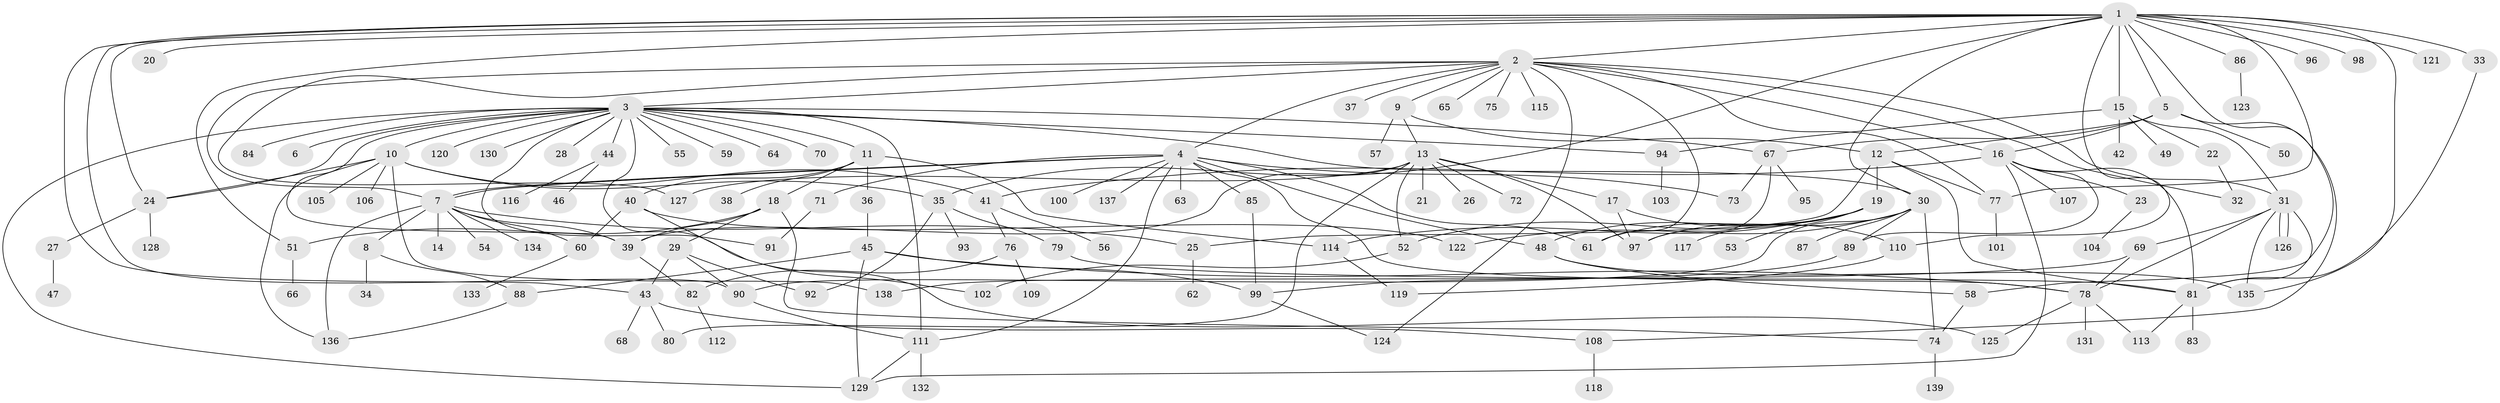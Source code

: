 // coarse degree distribution, {17: 0.009345794392523364, 20: 0.009345794392523364, 22: 0.009345794392523364, 13: 0.009345794392523364, 9: 0.018691588785046728, 1: 0.4672897196261682, 10: 0.018691588785046728, 3: 0.14018691588785046, 7: 0.037383177570093455, 6: 0.018691588785046728, 8: 0.028037383177570093, 5: 0.04672897196261682, 2: 0.14018691588785046, 4: 0.04672897196261682}
// Generated by graph-tools (version 1.1) at 2025/23/03/03/25 07:23:53]
// undirected, 139 vertices, 209 edges
graph export_dot {
graph [start="1"]
  node [color=gray90,style=filled];
  1;
  2;
  3;
  4;
  5;
  6;
  7;
  8;
  9;
  10;
  11;
  12;
  13;
  14;
  15;
  16;
  17;
  18;
  19;
  20;
  21;
  22;
  23;
  24;
  25;
  26;
  27;
  28;
  29;
  30;
  31;
  32;
  33;
  34;
  35;
  36;
  37;
  38;
  39;
  40;
  41;
  42;
  43;
  44;
  45;
  46;
  47;
  48;
  49;
  50;
  51;
  52;
  53;
  54;
  55;
  56;
  57;
  58;
  59;
  60;
  61;
  62;
  63;
  64;
  65;
  66;
  67;
  68;
  69;
  70;
  71;
  72;
  73;
  74;
  75;
  76;
  77;
  78;
  79;
  80;
  81;
  82;
  83;
  84;
  85;
  86;
  87;
  88;
  89;
  90;
  91;
  92;
  93;
  94;
  95;
  96;
  97;
  98;
  99;
  100;
  101;
  102;
  103;
  104;
  105;
  106;
  107;
  108;
  109;
  110;
  111;
  112;
  113;
  114;
  115;
  116;
  117;
  118;
  119;
  120;
  121;
  122;
  123;
  124;
  125;
  126;
  127;
  128;
  129;
  130;
  131;
  132;
  133;
  134;
  135;
  136;
  137;
  138;
  139;
  1 -- 2;
  1 -- 5;
  1 -- 15;
  1 -- 20;
  1 -- 24;
  1 -- 30;
  1 -- 33;
  1 -- 35;
  1 -- 43;
  1 -- 51;
  1 -- 58;
  1 -- 77;
  1 -- 86;
  1 -- 90;
  1 -- 96;
  1 -- 98;
  1 -- 110;
  1 -- 121;
  1 -- 135;
  2 -- 3;
  2 -- 4;
  2 -- 7;
  2 -- 9;
  2 -- 16;
  2 -- 31;
  2 -- 32;
  2 -- 37;
  2 -- 61;
  2 -- 65;
  2 -- 75;
  2 -- 77;
  2 -- 115;
  2 -- 124;
  2 -- 127;
  3 -- 6;
  3 -- 10;
  3 -- 11;
  3 -- 24;
  3 -- 28;
  3 -- 30;
  3 -- 39;
  3 -- 44;
  3 -- 55;
  3 -- 59;
  3 -- 64;
  3 -- 67;
  3 -- 70;
  3 -- 84;
  3 -- 91;
  3 -- 94;
  3 -- 102;
  3 -- 111;
  3 -- 120;
  3 -- 129;
  3 -- 130;
  4 -- 7;
  4 -- 7;
  4 -- 48;
  4 -- 61;
  4 -- 63;
  4 -- 71;
  4 -- 73;
  4 -- 78;
  4 -- 85;
  4 -- 100;
  4 -- 111;
  4 -- 137;
  5 -- 12;
  5 -- 16;
  5 -- 50;
  5 -- 67;
  5 -- 108;
  7 -- 8;
  7 -- 14;
  7 -- 25;
  7 -- 39;
  7 -- 54;
  7 -- 60;
  7 -- 134;
  7 -- 136;
  8 -- 34;
  8 -- 88;
  9 -- 12;
  9 -- 13;
  9 -- 57;
  10 -- 24;
  10 -- 35;
  10 -- 41;
  10 -- 105;
  10 -- 106;
  10 -- 136;
  10 -- 138;
  11 -- 18;
  11 -- 36;
  11 -- 38;
  11 -- 40;
  11 -- 114;
  12 -- 19;
  12 -- 25;
  12 -- 77;
  12 -- 81;
  13 -- 17;
  13 -- 21;
  13 -- 26;
  13 -- 39;
  13 -- 52;
  13 -- 72;
  13 -- 80;
  13 -- 97;
  13 -- 127;
  15 -- 22;
  15 -- 31;
  15 -- 42;
  15 -- 49;
  15 -- 94;
  16 -- 23;
  16 -- 41;
  16 -- 81;
  16 -- 89;
  16 -- 107;
  16 -- 129;
  17 -- 97;
  17 -- 110;
  18 -- 29;
  18 -- 39;
  18 -- 51;
  18 -- 74;
  19 -- 48;
  19 -- 52;
  19 -- 53;
  19 -- 61;
  19 -- 114;
  19 -- 117;
  22 -- 32;
  23 -- 104;
  24 -- 27;
  24 -- 128;
  25 -- 62;
  27 -- 47;
  29 -- 43;
  29 -- 90;
  29 -- 92;
  30 -- 74;
  30 -- 87;
  30 -- 89;
  30 -- 90;
  30 -- 97;
  30 -- 122;
  31 -- 69;
  31 -- 78;
  31 -- 81;
  31 -- 126;
  31 -- 126;
  31 -- 135;
  33 -- 81;
  35 -- 79;
  35 -- 92;
  35 -- 93;
  36 -- 45;
  39 -- 82;
  40 -- 60;
  40 -- 122;
  40 -- 125;
  41 -- 56;
  41 -- 76;
  43 -- 68;
  43 -- 80;
  43 -- 108;
  44 -- 46;
  44 -- 116;
  45 -- 78;
  45 -- 88;
  45 -- 99;
  45 -- 129;
  48 -- 58;
  48 -- 135;
  51 -- 66;
  52 -- 102;
  58 -- 74;
  60 -- 133;
  67 -- 73;
  67 -- 95;
  67 -- 97;
  69 -- 78;
  69 -- 138;
  71 -- 91;
  74 -- 139;
  76 -- 82;
  76 -- 109;
  77 -- 101;
  78 -- 113;
  78 -- 125;
  78 -- 131;
  79 -- 81;
  81 -- 83;
  81 -- 113;
  82 -- 112;
  85 -- 99;
  86 -- 123;
  88 -- 136;
  89 -- 99;
  90 -- 111;
  94 -- 103;
  99 -- 124;
  108 -- 118;
  110 -- 119;
  111 -- 129;
  111 -- 132;
  114 -- 119;
}
